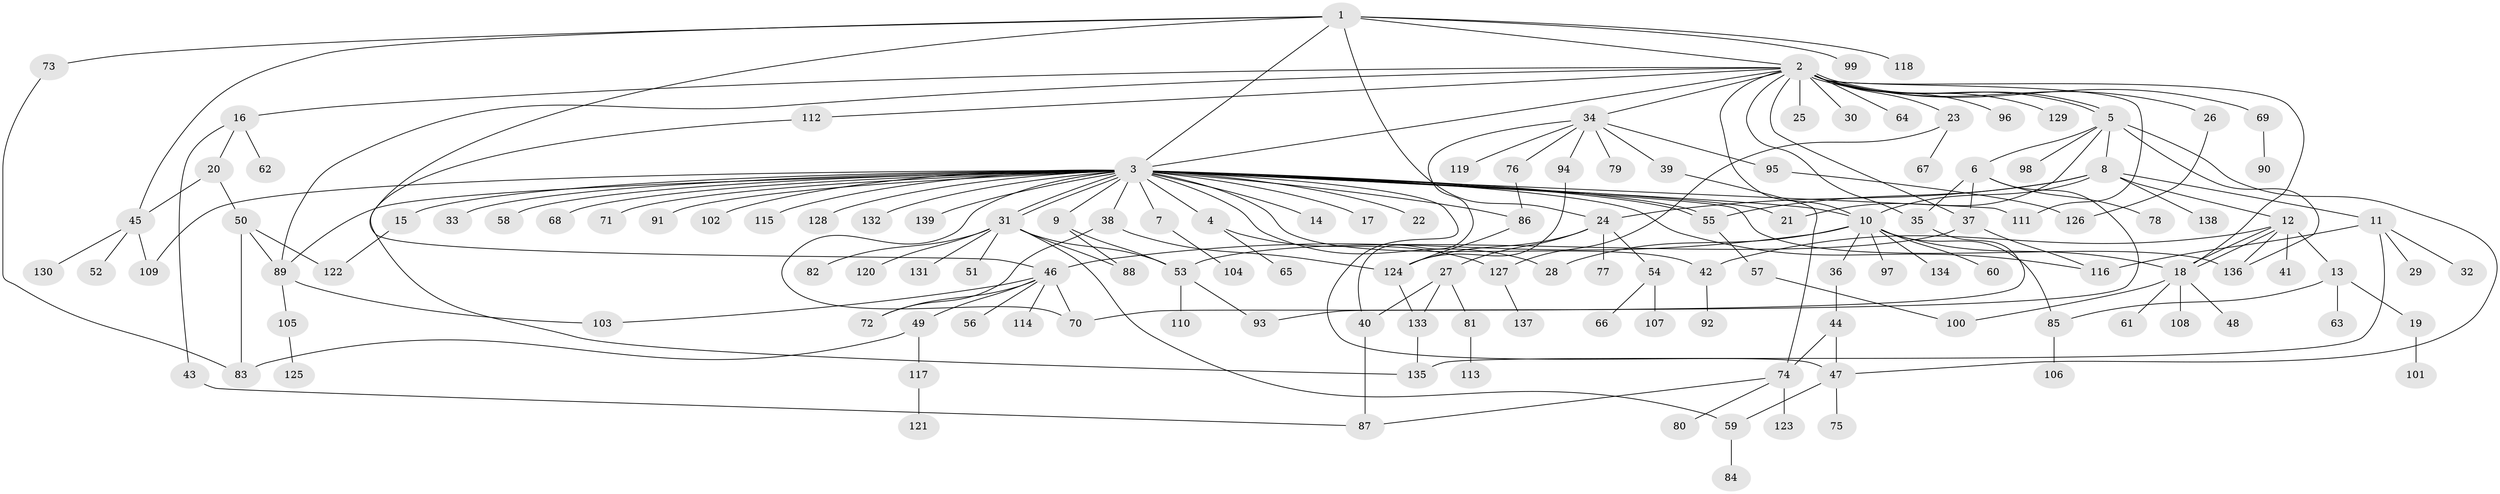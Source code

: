// coarse degree distribution, {8: 0.030927835051546393, 21: 0.010309278350515464, 35: 0.010309278350515464, 3: 0.1134020618556701, 10: 0.010309278350515464, 2: 0.13402061855670103, 7: 0.030927835051546393, 5: 0.041237113402061855, 9: 0.020618556701030927, 4: 0.09278350515463918, 1: 0.4948453608247423, 6: 0.010309278350515464}
// Generated by graph-tools (version 1.1) at 2025/18/03/04/25 18:18:10]
// undirected, 139 vertices, 193 edges
graph export_dot {
graph [start="1"]
  node [color=gray90,style=filled];
  1;
  2;
  3;
  4;
  5;
  6;
  7;
  8;
  9;
  10;
  11;
  12;
  13;
  14;
  15;
  16;
  17;
  18;
  19;
  20;
  21;
  22;
  23;
  24;
  25;
  26;
  27;
  28;
  29;
  30;
  31;
  32;
  33;
  34;
  35;
  36;
  37;
  38;
  39;
  40;
  41;
  42;
  43;
  44;
  45;
  46;
  47;
  48;
  49;
  50;
  51;
  52;
  53;
  54;
  55;
  56;
  57;
  58;
  59;
  60;
  61;
  62;
  63;
  64;
  65;
  66;
  67;
  68;
  69;
  70;
  71;
  72;
  73;
  74;
  75;
  76;
  77;
  78;
  79;
  80;
  81;
  82;
  83;
  84;
  85;
  86;
  87;
  88;
  89;
  90;
  91;
  92;
  93;
  94;
  95;
  96;
  97;
  98;
  99;
  100;
  101;
  102;
  103;
  104;
  105;
  106;
  107;
  108;
  109;
  110;
  111;
  112;
  113;
  114;
  115;
  116;
  117;
  118;
  119;
  120;
  121;
  122;
  123;
  124;
  125;
  126;
  127;
  128;
  129;
  130;
  131;
  132;
  133;
  134;
  135;
  136;
  137;
  138;
  139;
  1 -- 2;
  1 -- 3;
  1 -- 24;
  1 -- 45;
  1 -- 46;
  1 -- 73;
  1 -- 99;
  1 -- 118;
  2 -- 3;
  2 -- 5;
  2 -- 5;
  2 -- 10;
  2 -- 16;
  2 -- 18;
  2 -- 23;
  2 -- 25;
  2 -- 26;
  2 -- 30;
  2 -- 34;
  2 -- 35;
  2 -- 37;
  2 -- 64;
  2 -- 69;
  2 -- 89;
  2 -- 96;
  2 -- 111;
  2 -- 112;
  2 -- 129;
  3 -- 4;
  3 -- 7;
  3 -- 9;
  3 -- 10;
  3 -- 14;
  3 -- 15;
  3 -- 17;
  3 -- 21;
  3 -- 22;
  3 -- 28;
  3 -- 31;
  3 -- 31;
  3 -- 33;
  3 -- 38;
  3 -- 42;
  3 -- 47;
  3 -- 55;
  3 -- 55;
  3 -- 58;
  3 -- 68;
  3 -- 70;
  3 -- 71;
  3 -- 86;
  3 -- 89;
  3 -- 91;
  3 -- 102;
  3 -- 109;
  3 -- 111;
  3 -- 115;
  3 -- 116;
  3 -- 128;
  3 -- 132;
  3 -- 136;
  3 -- 139;
  4 -- 65;
  4 -- 127;
  5 -- 6;
  5 -- 8;
  5 -- 21;
  5 -- 47;
  5 -- 98;
  5 -- 136;
  6 -- 35;
  6 -- 37;
  6 -- 78;
  6 -- 93;
  7 -- 104;
  8 -- 10;
  8 -- 11;
  8 -- 12;
  8 -- 24;
  8 -- 55;
  8 -- 138;
  9 -- 53;
  9 -- 88;
  10 -- 18;
  10 -- 28;
  10 -- 36;
  10 -- 46;
  10 -- 60;
  10 -- 85;
  10 -- 97;
  10 -- 134;
  11 -- 29;
  11 -- 32;
  11 -- 116;
  11 -- 135;
  12 -- 13;
  12 -- 18;
  12 -- 18;
  12 -- 41;
  12 -- 42;
  12 -- 136;
  13 -- 19;
  13 -- 63;
  13 -- 85;
  15 -- 122;
  16 -- 20;
  16 -- 43;
  16 -- 62;
  18 -- 48;
  18 -- 61;
  18 -- 100;
  18 -- 108;
  19 -- 101;
  20 -- 45;
  20 -- 50;
  23 -- 67;
  23 -- 127;
  24 -- 27;
  24 -- 54;
  24 -- 77;
  24 -- 124;
  26 -- 126;
  27 -- 40;
  27 -- 81;
  27 -- 133;
  31 -- 51;
  31 -- 53;
  31 -- 59;
  31 -- 82;
  31 -- 88;
  31 -- 120;
  31 -- 131;
  34 -- 39;
  34 -- 40;
  34 -- 76;
  34 -- 79;
  34 -- 94;
  34 -- 95;
  34 -- 119;
  35 -- 70;
  36 -- 44;
  37 -- 53;
  37 -- 116;
  38 -- 72;
  38 -- 124;
  39 -- 74;
  40 -- 87;
  42 -- 92;
  43 -- 87;
  44 -- 47;
  44 -- 74;
  45 -- 52;
  45 -- 109;
  45 -- 130;
  46 -- 49;
  46 -- 56;
  46 -- 70;
  46 -- 72;
  46 -- 103;
  46 -- 114;
  47 -- 59;
  47 -- 75;
  49 -- 83;
  49 -- 117;
  50 -- 83;
  50 -- 89;
  50 -- 122;
  53 -- 93;
  53 -- 110;
  54 -- 66;
  54 -- 107;
  55 -- 57;
  57 -- 100;
  59 -- 84;
  69 -- 90;
  73 -- 83;
  74 -- 80;
  74 -- 87;
  74 -- 123;
  76 -- 86;
  81 -- 113;
  85 -- 106;
  86 -- 124;
  89 -- 103;
  89 -- 105;
  94 -- 124;
  95 -- 126;
  105 -- 125;
  112 -- 135;
  117 -- 121;
  124 -- 133;
  127 -- 137;
  133 -- 135;
}
